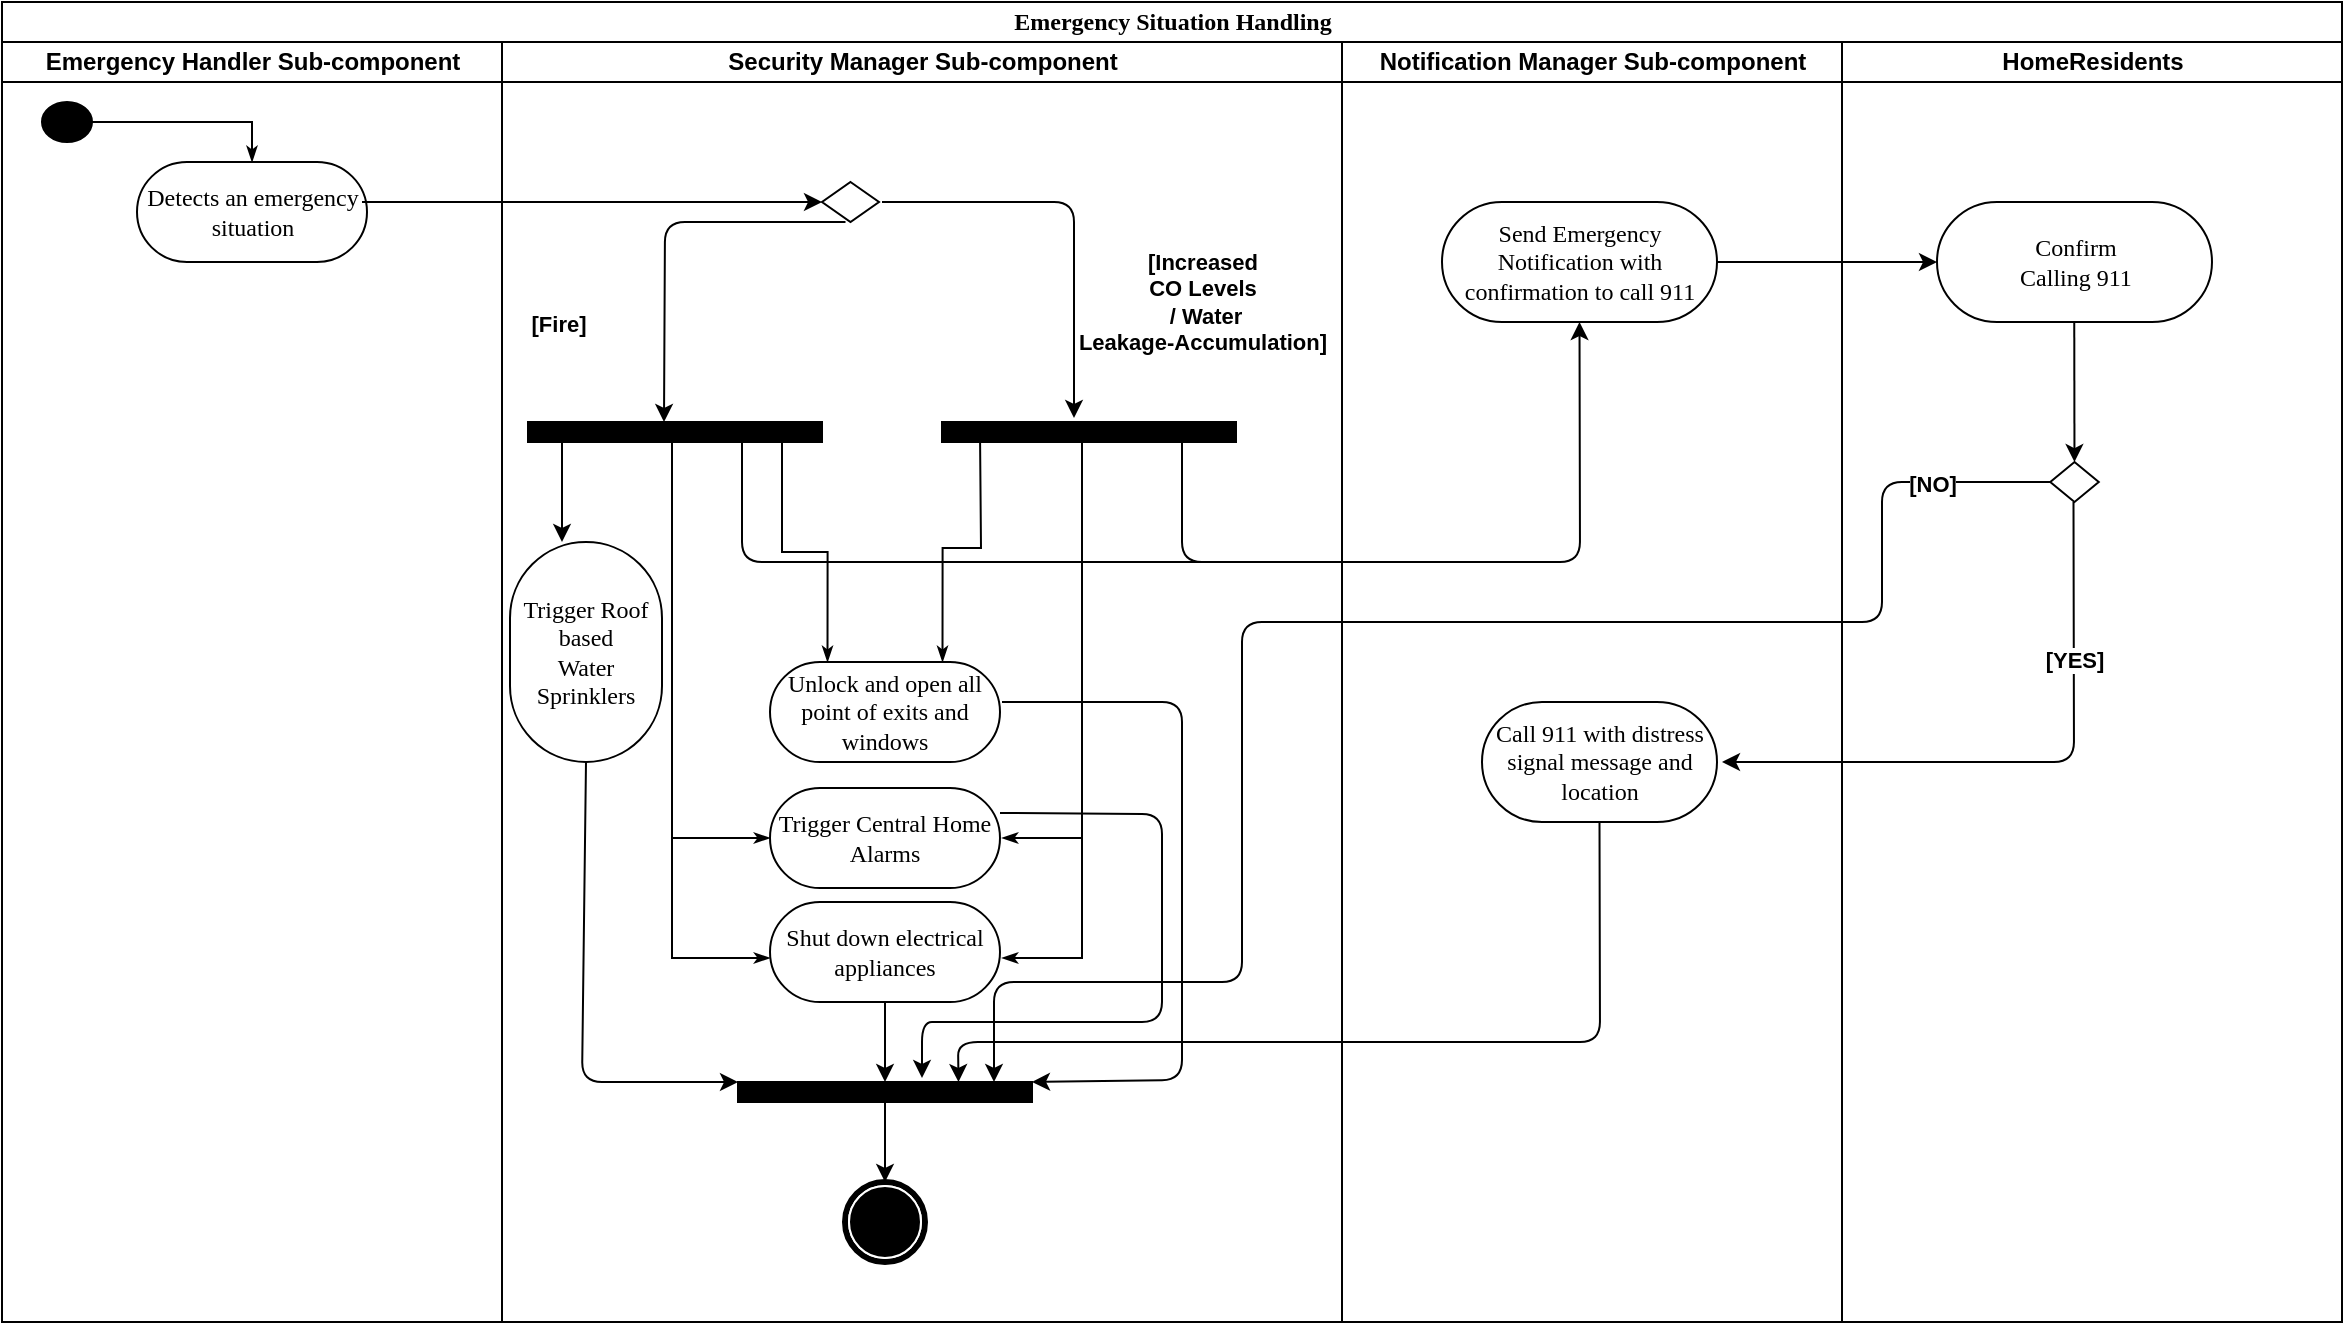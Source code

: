 <mxfile version="13.5.8" type="device"><diagram name="Page-1" id="e7e014a7-5840-1c2e-5031-d8a46d1fe8dd"><mxGraphModel dx="2277" dy="401" grid="1" gridSize="10" guides="1" tooltips="1" connect="1" arrows="1" fold="1" page="1" pageScale="1" pageWidth="1169" pageHeight="826" background="#ffffff" math="0" shadow="0"><root><mxCell id="0"/><mxCell id="1" parent="0"/><mxCell id="jLcGW-so8RP8mivzaz3_-49" value="Emergency Situation Handling" style="swimlane;html=1;childLayout=stackLayout;startSize=20;rounded=0;shadow=0;comic=0;labelBackgroundColor=none;strokeWidth=1;fontFamily=Verdana;fontSize=12;align=center;" vertex="1" parent="1"><mxGeometry x="-160" y="20" width="1170" height="660" as="geometry"/></mxCell><mxCell id="jLcGW-so8RP8mivzaz3_-50" value="Emergency Handler Sub-component" style="swimlane;html=1;startSize=20;" vertex="1" parent="jLcGW-so8RP8mivzaz3_-49"><mxGeometry y="20" width="250" height="640" as="geometry"/></mxCell><mxCell id="jLcGW-so8RP8mivzaz3_-53" style="edgeStyle=orthogonalEdgeStyle;rounded=0;html=1;labelBackgroundColor=none;startArrow=none;startFill=0;startSize=5;endArrow=classicThin;endFill=1;endSize=5;jettySize=auto;orthogonalLoop=1;strokeWidth=1;fontFamily=Verdana;fontSize=12" edge="1" parent="jLcGW-so8RP8mivzaz3_-50" source="jLcGW-so8RP8mivzaz3_-52" target="jLcGW-so8RP8mivzaz3_-51"><mxGeometry relative="1" as="geometry"/></mxCell><mxCell id="jLcGW-so8RP8mivzaz3_-52" value="" style="ellipse;whiteSpace=wrap;html=1;rounded=0;shadow=0;comic=0;labelBackgroundColor=none;strokeWidth=1;fillColor=#000000;fontFamily=Verdana;fontSize=12;align=center;" vertex="1" parent="jLcGW-so8RP8mivzaz3_-50"><mxGeometry x="20" y="30" width="25" height="20" as="geometry"/></mxCell><mxCell id="jLcGW-so8RP8mivzaz3_-51" value="Detects an emergency situation" style="rounded=1;whiteSpace=wrap;html=1;shadow=0;comic=0;labelBackgroundColor=none;strokeWidth=1;fontFamily=Verdana;fontSize=12;align=center;arcSize=50;" vertex="1" parent="jLcGW-so8RP8mivzaz3_-50"><mxGeometry x="67.5" y="60" width="115" height="50" as="geometry"/></mxCell><mxCell id="jLcGW-so8RP8mivzaz3_-55" value="Security Manager Sub-component" style="swimlane;html=1;startSize=20;" vertex="1" parent="jLcGW-so8RP8mivzaz3_-49"><mxGeometry x="250" y="20" width="420" height="640" as="geometry"/></mxCell><mxCell id="jLcGW-so8RP8mivzaz3_-56" style="edgeStyle=none;rounded=0;html=1;labelBackgroundColor=none;startArrow=none;startFill=0;startSize=5;endArrow=classicThin;endFill=1;endSize=5;jettySize=auto;orthogonalLoop=1;strokeWidth=1;fontFamily=Verdana;fontSize=12" edge="1" parent="jLcGW-so8RP8mivzaz3_-55"><mxGeometry relative="1" as="geometry"><mxPoint x="125.5" y="480" as="sourcePoint"/></mxGeometry></mxCell><mxCell id="jLcGW-so8RP8mivzaz3_-60" value="&lt;b&gt;[Fire]&lt;/b&gt;" style="edgeLabel;html=1;align=center;verticalAlign=middle;resizable=0;points=[];" vertex="1" connectable="0" parent="jLcGW-so8RP8mivzaz3_-55"><mxGeometry x="-80" y="140" as="geometry"><mxPoint x="108" y="1" as="offset"/></mxGeometry></mxCell><mxCell id="jLcGW-so8RP8mivzaz3_-98" value="" style="endArrow=classic;html=1;" edge="1" parent="jLcGW-so8RP8mivzaz3_-55"><mxGeometry width="50" height="50" relative="1" as="geometry"><mxPoint x="30" y="200" as="sourcePoint"/><mxPoint x="30" y="250" as="targetPoint"/></mxGeometry></mxCell><mxCell id="jLcGW-so8RP8mivzaz3_-99" value="Trigger Roof based &lt;br&gt;Water &lt;br&gt;Sprinklers" style="rounded=1;whiteSpace=wrap;html=1;shadow=0;comic=0;labelBackgroundColor=none;strokeWidth=1;fontFamily=Verdana;fontSize=12;align=center;arcSize=50;" vertex="1" parent="jLcGW-so8RP8mivzaz3_-55"><mxGeometry x="4" y="250" width="76" height="110" as="geometry"/></mxCell><mxCell id="jLcGW-so8RP8mivzaz3_-65" style="edgeStyle=none;rounded=0;html=1;labelBackgroundColor=none;startArrow=none;startFill=0;startSize=5;endArrow=classicThin;endFill=1;endSize=5;jettySize=auto;orthogonalLoop=1;strokeWidth=1;fontFamily=Verdana;fontSize=12" edge="1" parent="jLcGW-so8RP8mivzaz3_-55"><mxGeometry relative="1" as="geometry"><mxPoint x="113.55" y="420" as="sourcePoint"/></mxGeometry></mxCell><mxCell id="jLcGW-so8RP8mivzaz3_-69" style="edgeStyle=none;rounded=0;html=1;dashed=1;labelBackgroundColor=none;startArrow=none;startFill=0;startSize=5;endArrow=oval;endFill=0;endSize=5;jettySize=auto;orthogonalLoop=1;strokeWidth=1;fontFamily=Verdana;fontSize=12" edge="1" parent="jLcGW-so8RP8mivzaz3_-55"><mxGeometry relative="1" as="geometry"><mxPoint x="101.793" y="480" as="targetPoint"/></mxGeometry></mxCell><mxCell id="jLcGW-so8RP8mivzaz3_-70" style="edgeStyle=none;rounded=0;html=1;dashed=1;labelBackgroundColor=none;startArrow=none;startFill=0;startSize=5;endArrow=oval;endFill=0;endSize=5;jettySize=auto;orthogonalLoop=1;strokeWidth=1;fontFamily=Verdana;fontSize=12" edge="1" parent="jLcGW-so8RP8mivzaz3_-55"><mxGeometry relative="1" as="geometry"><mxPoint x="125" y="529.167" as="targetPoint"/></mxGeometry></mxCell><mxCell id="jLcGW-so8RP8mivzaz3_-72" style="edgeStyle=orthogonalEdgeStyle;rounded=0;html=1;labelBackgroundColor=none;startArrow=none;startFill=0;startSize=5;endArrow=classicThin;endFill=1;endSize=5;jettySize=auto;orthogonalLoop=1;strokeWidth=1;fontFamily=Verdana;fontSize=12;entryX=0.25;entryY=0;entryDx=0;entryDy=0;" edge="1" parent="jLcGW-so8RP8mivzaz3_-55" target="jLcGW-so8RP8mivzaz3_-75"><mxGeometry relative="1" as="geometry"><mxPoint x="140" y="200" as="sourcePoint"/><mxPoint x="177" y="360" as="targetPoint"/><Array as="points"><mxPoint x="140" y="202"/><mxPoint x="140" y="255"/><mxPoint x="163" y="255"/></Array></mxGeometry></mxCell><mxCell id="jLcGW-so8RP8mivzaz3_-91" style="edgeStyle=orthogonalEdgeStyle;rounded=0;html=1;labelBackgroundColor=none;startArrow=none;startFill=0;startSize=5;endArrow=classicThin;endFill=1;endSize=5;jettySize=auto;orthogonalLoop=1;strokeWidth=1;fontFamily=Verdana;fontSize=12;entryX=0;entryY=0.5;entryDx=0;entryDy=0;" edge="1" parent="jLcGW-so8RP8mivzaz3_-55" target="jLcGW-so8RP8mivzaz3_-59"><mxGeometry relative="1" as="geometry"><mxPoint x="85" y="200" as="sourcePoint"/><mxPoint x="107.75" y="310" as="targetPoint"/><Array as="points"><mxPoint x="85" y="398"/></Array></mxGeometry></mxCell><mxCell id="jLcGW-so8RP8mivzaz3_-95" style="edgeStyle=orthogonalEdgeStyle;rounded=0;html=1;labelBackgroundColor=none;startArrow=none;startFill=0;startSize=5;endArrow=classicThin;endFill=1;endSize=5;jettySize=auto;orthogonalLoop=1;strokeWidth=1;fontFamily=Verdana;fontSize=12;entryX=0;entryY=0.5;entryDx=0;entryDy=0;" edge="1" parent="jLcGW-so8RP8mivzaz3_-55"><mxGeometry relative="1" as="geometry"><mxPoint x="85" y="260" as="sourcePoint"/><mxPoint x="134" y="458" as="targetPoint"/><Array as="points"><mxPoint x="85" y="458"/></Array></mxGeometry></mxCell><mxCell id="jLcGW-so8RP8mivzaz3_-116" value="" style="endArrow=none;html=1;" edge="1" parent="jLcGW-so8RP8mivzaz3_-55"><mxGeometry width="50" height="50" relative="1" as="geometry"><mxPoint x="350" y="260" as="sourcePoint"/><mxPoint x="120" y="200" as="targetPoint"/><Array as="points"><mxPoint x="120" y="260"/></Array></mxGeometry></mxCell><mxCell id="jLcGW-so8RP8mivzaz3_-121" value="" style="endArrow=classic;html=1;exitX=0.5;exitY=1;exitDx=0;exitDy=0;entryX=0;entryY=0;entryDx=0;entryDy=0;" edge="1" parent="jLcGW-so8RP8mivzaz3_-55" source="jLcGW-so8RP8mivzaz3_-99" target="jLcGW-so8RP8mivzaz3_-120"><mxGeometry width="50" height="50" relative="1" as="geometry"><mxPoint x="13" y="440" as="sourcePoint"/><mxPoint x="63" y="390" as="targetPoint"/><Array as="points"><mxPoint x="40" y="520"/></Array></mxGeometry></mxCell><mxCell id="jLcGW-so8RP8mivzaz3_-62" value="" style="whiteSpace=wrap;html=1;rounded=0;shadow=0;comic=0;labelBackgroundColor=none;strokeWidth=1;fillColor=#000000;fontFamily=Verdana;fontSize=12;align=center;rotation=0;" vertex="1" parent="jLcGW-so8RP8mivzaz3_-55"><mxGeometry x="13" y="190" width="147" height="10" as="geometry"/></mxCell><mxCell id="jLcGW-so8RP8mivzaz3_-63" value="" style="rhombus;whiteSpace=wrap;html=1;" vertex="1" parent="jLcGW-so8RP8mivzaz3_-55"><mxGeometry x="160" y="70" width="28.5" height="20" as="geometry"/></mxCell><mxCell id="jLcGW-so8RP8mivzaz3_-94" value="Shut down electrical appliances" style="rounded=1;whiteSpace=wrap;html=1;shadow=0;comic=0;labelBackgroundColor=none;strokeWidth=1;fontFamily=Verdana;fontSize=12;align=center;arcSize=50;" vertex="1" parent="jLcGW-so8RP8mivzaz3_-55"><mxGeometry x="134" y="430" width="115" height="50" as="geometry"/></mxCell><mxCell id="jLcGW-so8RP8mivzaz3_-75" value="Unlock and open all point of exits and windows" style="rounded=1;whiteSpace=wrap;html=1;shadow=0;comic=0;labelBackgroundColor=none;strokeWidth=1;fontFamily=Verdana;fontSize=12;align=center;arcSize=50;" vertex="1" parent="jLcGW-so8RP8mivzaz3_-55"><mxGeometry x="134" y="310" width="115" height="50" as="geometry"/></mxCell><mxCell id="jLcGW-so8RP8mivzaz3_-90" style="edgeStyle=orthogonalEdgeStyle;rounded=0;html=1;labelBackgroundColor=none;startArrow=none;startFill=0;startSize=5;endArrow=classicThin;endFill=1;endSize=5;jettySize=auto;orthogonalLoop=1;strokeWidth=1;fontFamily=Verdana;fontSize=12;entryX=0.75;entryY=0;entryDx=0;entryDy=0;" edge="1" parent="jLcGW-so8RP8mivzaz3_-55" target="jLcGW-so8RP8mivzaz3_-75"><mxGeometry relative="1" as="geometry"><mxPoint x="239" y="195" as="sourcePoint"/><mxPoint x="258.22" y="320" as="targetPoint"/></mxGeometry></mxCell><mxCell id="jLcGW-so8RP8mivzaz3_-59" value="Trigger Central Home Alarms" style="rounded=1;whiteSpace=wrap;html=1;shadow=0;comic=0;labelBackgroundColor=none;strokeWidth=1;fontFamily=Verdana;fontSize=12;align=center;arcSize=50;" vertex="1" parent="jLcGW-so8RP8mivzaz3_-55"><mxGeometry x="134" y="373" width="115" height="50" as="geometry"/></mxCell><mxCell id="jLcGW-so8RP8mivzaz3_-92" style="edgeStyle=orthogonalEdgeStyle;rounded=0;html=1;labelBackgroundColor=none;startArrow=none;startFill=0;startSize=5;endArrow=classicThin;endFill=1;endSize=5;jettySize=auto;orthogonalLoop=1;strokeWidth=1;fontFamily=Verdana;fontSize=12;" edge="1" parent="jLcGW-so8RP8mivzaz3_-55"><mxGeometry relative="1" as="geometry"><mxPoint x="269" y="200" as="sourcePoint"/><mxPoint x="250" y="398" as="targetPoint"/><Array as="points"><mxPoint x="290" y="200"/><mxPoint x="290" y="398"/></Array></mxGeometry></mxCell><mxCell id="jLcGW-so8RP8mivzaz3_-67" value="" style="endArrow=classic;html=1;exitX=0.5;exitY=1;exitDx=0;exitDy=0;entryX=0.5;entryY=0;entryDx=0;entryDy=0;" edge="1" parent="jLcGW-so8RP8mivzaz3_-55"><mxGeometry width="50" height="50" relative="1" as="geometry"><mxPoint x="171.75" y="90" as="sourcePoint"/><mxPoint x="81" y="190" as="targetPoint"/><Array as="points"><mxPoint x="81.5" y="90"/></Array></mxGeometry></mxCell><mxCell id="jLcGW-so8RP8mivzaz3_-68" value="&lt;b&gt;[Increased &lt;br&gt;CO Levels&lt;br&gt;&amp;nbsp;/ Water &lt;br&gt;Leakage-Accumulation]&lt;/b&gt;" style="edgeLabel;html=1;align=center;verticalAlign=middle;resizable=0;points=[];" vertex="1" connectable="0" parent="jLcGW-so8RP8mivzaz3_-67"><mxGeometry x="-0.286" relative="1" as="geometry"><mxPoint x="246.25" y="40" as="offset"/></mxGeometry></mxCell><mxCell id="jLcGW-so8RP8mivzaz3_-97" style="edgeStyle=orthogonalEdgeStyle;rounded=0;html=1;labelBackgroundColor=none;startArrow=none;startFill=0;startSize=5;endArrow=classicThin;endFill=1;endSize=5;jettySize=auto;orthogonalLoop=1;strokeWidth=1;fontFamily=Verdana;fontSize=12;" edge="1" parent="jLcGW-so8RP8mivzaz3_-55"><mxGeometry relative="1" as="geometry"><mxPoint x="290" y="260" as="sourcePoint"/><mxPoint x="250" y="458" as="targetPoint"/><Array as="points"><mxPoint x="290" y="260"/><mxPoint x="290" y="458"/></Array></mxGeometry></mxCell><mxCell id="jLcGW-so8RP8mivzaz3_-120" value="" style="whiteSpace=wrap;html=1;rounded=0;shadow=0;comic=0;labelBackgroundColor=none;strokeWidth=1;fillColor=#000000;fontFamily=Verdana;fontSize=12;align=center;rotation=0;" vertex="1" parent="jLcGW-so8RP8mivzaz3_-55"><mxGeometry x="118" y="520" width="147" height="10" as="geometry"/></mxCell><mxCell id="jLcGW-so8RP8mivzaz3_-127" value="" style="endArrow=classic;html=1;exitX=0.5;exitY=1;exitDx=0;exitDy=0;entryX=0.5;entryY=0;entryDx=0;entryDy=0;" edge="1" parent="jLcGW-so8RP8mivzaz3_-55" target="jLcGW-so8RP8mivzaz3_-128" source="jLcGW-so8RP8mivzaz3_-120"><mxGeometry width="50" height="50" relative="1" as="geometry"><mxPoint x="191.25" y="540" as="sourcePoint"/><mxPoint x="102.5" y="540" as="targetPoint"/></mxGeometry></mxCell><mxCell id="jLcGW-so8RP8mivzaz3_-128" value="" style="shape=mxgraph.bpmn.shape;html=1;verticalLabelPosition=bottom;labelBackgroundColor=#ffffff;verticalAlign=top;perimeter=ellipsePerimeter;outline=end;symbol=terminate;rounded=0;shadow=0;comic=0;strokeWidth=1;fontFamily=Verdana;fontSize=12;align=center;" vertex="1" parent="jLcGW-so8RP8mivzaz3_-55"><mxGeometry x="171.5" y="570" width="40" height="40" as="geometry"/></mxCell><mxCell id="jLcGW-so8RP8mivzaz3_-89" value="" style="whiteSpace=wrap;html=1;rounded=0;shadow=0;comic=0;labelBackgroundColor=none;strokeWidth=1;fillColor=#000000;fontFamily=Verdana;fontSize=12;align=center;rotation=0;" vertex="1" parent="jLcGW-so8RP8mivzaz3_-55"><mxGeometry x="220" y="190" width="147" height="10" as="geometry"/></mxCell><mxCell id="jLcGW-so8RP8mivzaz3_-115" value="" style="endArrow=classic;html=1;entryX=0.5;entryY=1;entryDx=0;entryDy=0;" edge="1" parent="jLcGW-so8RP8mivzaz3_-55" target="jLcGW-so8RP8mivzaz3_-102"><mxGeometry width="50" height="50" relative="1" as="geometry"><mxPoint x="340" y="200" as="sourcePoint"/><mxPoint x="340" y="270" as="targetPoint"/><Array as="points"><mxPoint x="340" y="260"/><mxPoint x="539" y="260"/></Array></mxGeometry></mxCell><mxCell id="jLcGW-so8RP8mivzaz3_-123" value="" style="endArrow=classic;html=1;exitX=1;exitY=0.25;exitDx=0;exitDy=0;" edge="1" parent="jLcGW-so8RP8mivzaz3_-55" source="jLcGW-so8RP8mivzaz3_-59"><mxGeometry width="50" height="50" relative="1" as="geometry"><mxPoint x="360" y="470" as="sourcePoint"/><mxPoint x="210" y="518" as="targetPoint"/><Array as="points"><mxPoint x="330" y="386"/><mxPoint x="330" y="490"/><mxPoint x="230" y="490"/><mxPoint x="210" y="490"/></Array></mxGeometry></mxCell><mxCell id="jLcGW-so8RP8mivzaz3_-124" value="" style="endArrow=classic;html=1;exitX=0.5;exitY=1;exitDx=0;exitDy=0;entryX=0.5;entryY=0;entryDx=0;entryDy=0;" edge="1" parent="jLcGW-so8RP8mivzaz3_-55" source="jLcGW-so8RP8mivzaz3_-94" target="jLcGW-so8RP8mivzaz3_-120"><mxGeometry width="50" height="50" relative="1" as="geometry"><mxPoint x="360" y="470" as="sourcePoint"/><mxPoint x="155" y="520" as="targetPoint"/></mxGeometry></mxCell><mxCell id="jLcGW-so8RP8mivzaz3_-54" value="" style="endArrow=classic;html=1;entryX=0;entryY=0.5;entryDx=0;entryDy=0;" edge="1" parent="jLcGW-so8RP8mivzaz3_-49" target="jLcGW-so8RP8mivzaz3_-63"><mxGeometry width="50" height="50" relative="1" as="geometry"><mxPoint x="180" y="100" as="sourcePoint"/><mxPoint x="232.5" y="80" as="targetPoint"/></mxGeometry></mxCell><mxCell id="jLcGW-so8RP8mivzaz3_-100" value="Notification Manager Sub-component" style="swimlane;html=1;startSize=20;" vertex="1" parent="jLcGW-so8RP8mivzaz3_-49"><mxGeometry x="670" y="20" width="250" height="640" as="geometry"/></mxCell><mxCell id="jLcGW-so8RP8mivzaz3_-103" value="Call 911 with distress signal message and location" style="rounded=1;whiteSpace=wrap;html=1;shadow=0;comic=0;labelBackgroundColor=none;strokeWidth=1;fontFamily=Verdana;fontSize=12;align=center;arcSize=50;" vertex="1" parent="jLcGW-so8RP8mivzaz3_-100"><mxGeometry x="70" y="330" width="117.5" height="60" as="geometry"/></mxCell><mxCell id="jLcGW-so8RP8mivzaz3_-102" value="Send Emergency Notification with confirmation to call 911" style="rounded=1;whiteSpace=wrap;html=1;shadow=0;comic=0;labelBackgroundColor=none;strokeWidth=1;fontFamily=Verdana;fontSize=12;align=center;arcSize=50;" vertex="1" parent="jLcGW-so8RP8mivzaz3_-100"><mxGeometry x="50" y="80" width="137.5" height="60" as="geometry"/></mxCell><mxCell id="jLcGW-so8RP8mivzaz3_-118" value="" style="endArrow=classic;html=1;entryX=0;entryY=0.5;entryDx=0;entryDy=0;" edge="1" parent="jLcGW-so8RP8mivzaz3_-100" target="jLcGW-so8RP8mivzaz3_-117"><mxGeometry width="50" height="50" relative="1" as="geometry"><mxPoint x="187.5" y="110" as="sourcePoint"/><mxPoint x="237.5" y="60" as="targetPoint"/></mxGeometry></mxCell><mxCell id="jLcGW-so8RP8mivzaz3_-107" value="HomeResidents" style="swimlane;html=1;startSize=20;" vertex="1" parent="jLcGW-so8RP8mivzaz3_-49"><mxGeometry x="920" y="20" width="250" height="640" as="geometry"/></mxCell><mxCell id="jLcGW-so8RP8mivzaz3_-112" value="" style="endArrow=classic;html=1;" edge="1" parent="jLcGW-so8RP8mivzaz3_-107"><mxGeometry width="50" height="50" relative="1" as="geometry"><mxPoint x="115.75" y="230" as="sourcePoint"/><mxPoint x="-60" y="360" as="targetPoint"/><Array as="points"><mxPoint x="116" y="360"/></Array></mxGeometry></mxCell><mxCell id="jLcGW-so8RP8mivzaz3_-113" value="&lt;b&gt;[YES]&lt;/b&gt;" style="edgeLabel;html=1;align=center;verticalAlign=middle;resizable=0;points=[];" vertex="1" connectable="0" parent="jLcGW-so8RP8mivzaz3_-112"><mxGeometry x="-0.486" relative="1" as="geometry"><mxPoint as="offset"/></mxGeometry></mxCell><mxCell id="jLcGW-so8RP8mivzaz3_-117" value="Confirm &lt;br&gt;Calling 911" style="rounded=1;whiteSpace=wrap;html=1;shadow=0;comic=0;labelBackgroundColor=none;strokeWidth=1;fontFamily=Verdana;fontSize=12;align=center;arcSize=50;" vertex="1" parent="jLcGW-so8RP8mivzaz3_-107"><mxGeometry x="47.5" y="80" width="137.5" height="60" as="geometry"/></mxCell><mxCell id="jLcGW-so8RP8mivzaz3_-111" value="" style="endArrow=classic;html=1;" edge="1" parent="jLcGW-so8RP8mivzaz3_-107" target="jLcGW-so8RP8mivzaz3_-110"><mxGeometry width="50" height="50" relative="1" as="geometry"><mxPoint x="116.13" y="140" as="sourcePoint"/><mxPoint x="704.13" y="280" as="targetPoint"/></mxGeometry></mxCell><mxCell id="jLcGW-so8RP8mivzaz3_-110" value="" style="rhombus;whiteSpace=wrap;html=1;" vertex="1" parent="jLcGW-so8RP8mivzaz3_-107"><mxGeometry x="104.13" y="210" width="24.25" height="20" as="geometry"/></mxCell><mxCell id="jLcGW-so8RP8mivzaz3_-119" value="" style="endArrow=classic;html=1;exitX=0;exitY=0.5;exitDx=0;exitDy=0;" edge="1" parent="jLcGW-so8RP8mivzaz3_-49" source="jLcGW-so8RP8mivzaz3_-110"><mxGeometry width="50" height="50" relative="1" as="geometry"><mxPoint x="1020" y="240" as="sourcePoint"/><mxPoint x="496" y="540" as="targetPoint"/><Array as="points"><mxPoint x="940" y="240"/><mxPoint x="940" y="310"/><mxPoint x="620" y="310"/><mxPoint x="620" y="490"/><mxPoint x="496" y="490"/></Array></mxGeometry></mxCell><mxCell id="jLcGW-so8RP8mivzaz3_-125" value="&lt;b&gt;[NO]&lt;/b&gt;" style="edgeLabel;html=1;align=center;verticalAlign=middle;resizable=0;points=[];" vertex="1" connectable="0" parent="jLcGW-so8RP8mivzaz3_-119"><mxGeometry x="-0.857" y="1" relative="1" as="geometry"><mxPoint as="offset"/></mxGeometry></mxCell><mxCell id="jLcGW-so8RP8mivzaz3_-126" value="" style="endArrow=classic;html=1;exitX=0.5;exitY=1;exitDx=0;exitDy=0;entryX=0.75;entryY=0;entryDx=0;entryDy=0;" edge="1" parent="jLcGW-so8RP8mivzaz3_-49" source="jLcGW-so8RP8mivzaz3_-103" target="jLcGW-so8RP8mivzaz3_-120"><mxGeometry width="50" height="50" relative="1" as="geometry"><mxPoint x="610" y="390" as="sourcePoint"/><mxPoint x="660" y="340" as="targetPoint"/><Array as="points"><mxPoint x="799" y="520"/><mxPoint x="478" y="520"/></Array></mxGeometry></mxCell><mxCell id="jLcGW-so8RP8mivzaz3_-93" value="" style="endArrow=classic;html=1;entryX=0.449;entryY=-0.2;entryDx=0;entryDy=0;entryPerimeter=0;" edge="1" parent="1" target="jLcGW-so8RP8mivzaz3_-89"><mxGeometry width="50" height="50" relative="1" as="geometry"><mxPoint x="280" y="120" as="sourcePoint"/><mxPoint x="330" y="110" as="targetPoint"/><Array as="points"><mxPoint x="376" y="120"/></Array></mxGeometry></mxCell><mxCell id="jLcGW-so8RP8mivzaz3_-122" value="" style="endArrow=classic;html=1;entryX=1;entryY=0;entryDx=0;entryDy=0;" edge="1" parent="1" target="jLcGW-so8RP8mivzaz3_-120"><mxGeometry width="50" height="50" relative="1" as="geometry"><mxPoint x="340" y="370" as="sourcePoint"/><mxPoint x="500" y="460" as="targetPoint"/><Array as="points"><mxPoint x="430" y="370"/><mxPoint x="430" y="559"/></Array></mxGeometry></mxCell></root></mxGraphModel></diagram></mxfile>